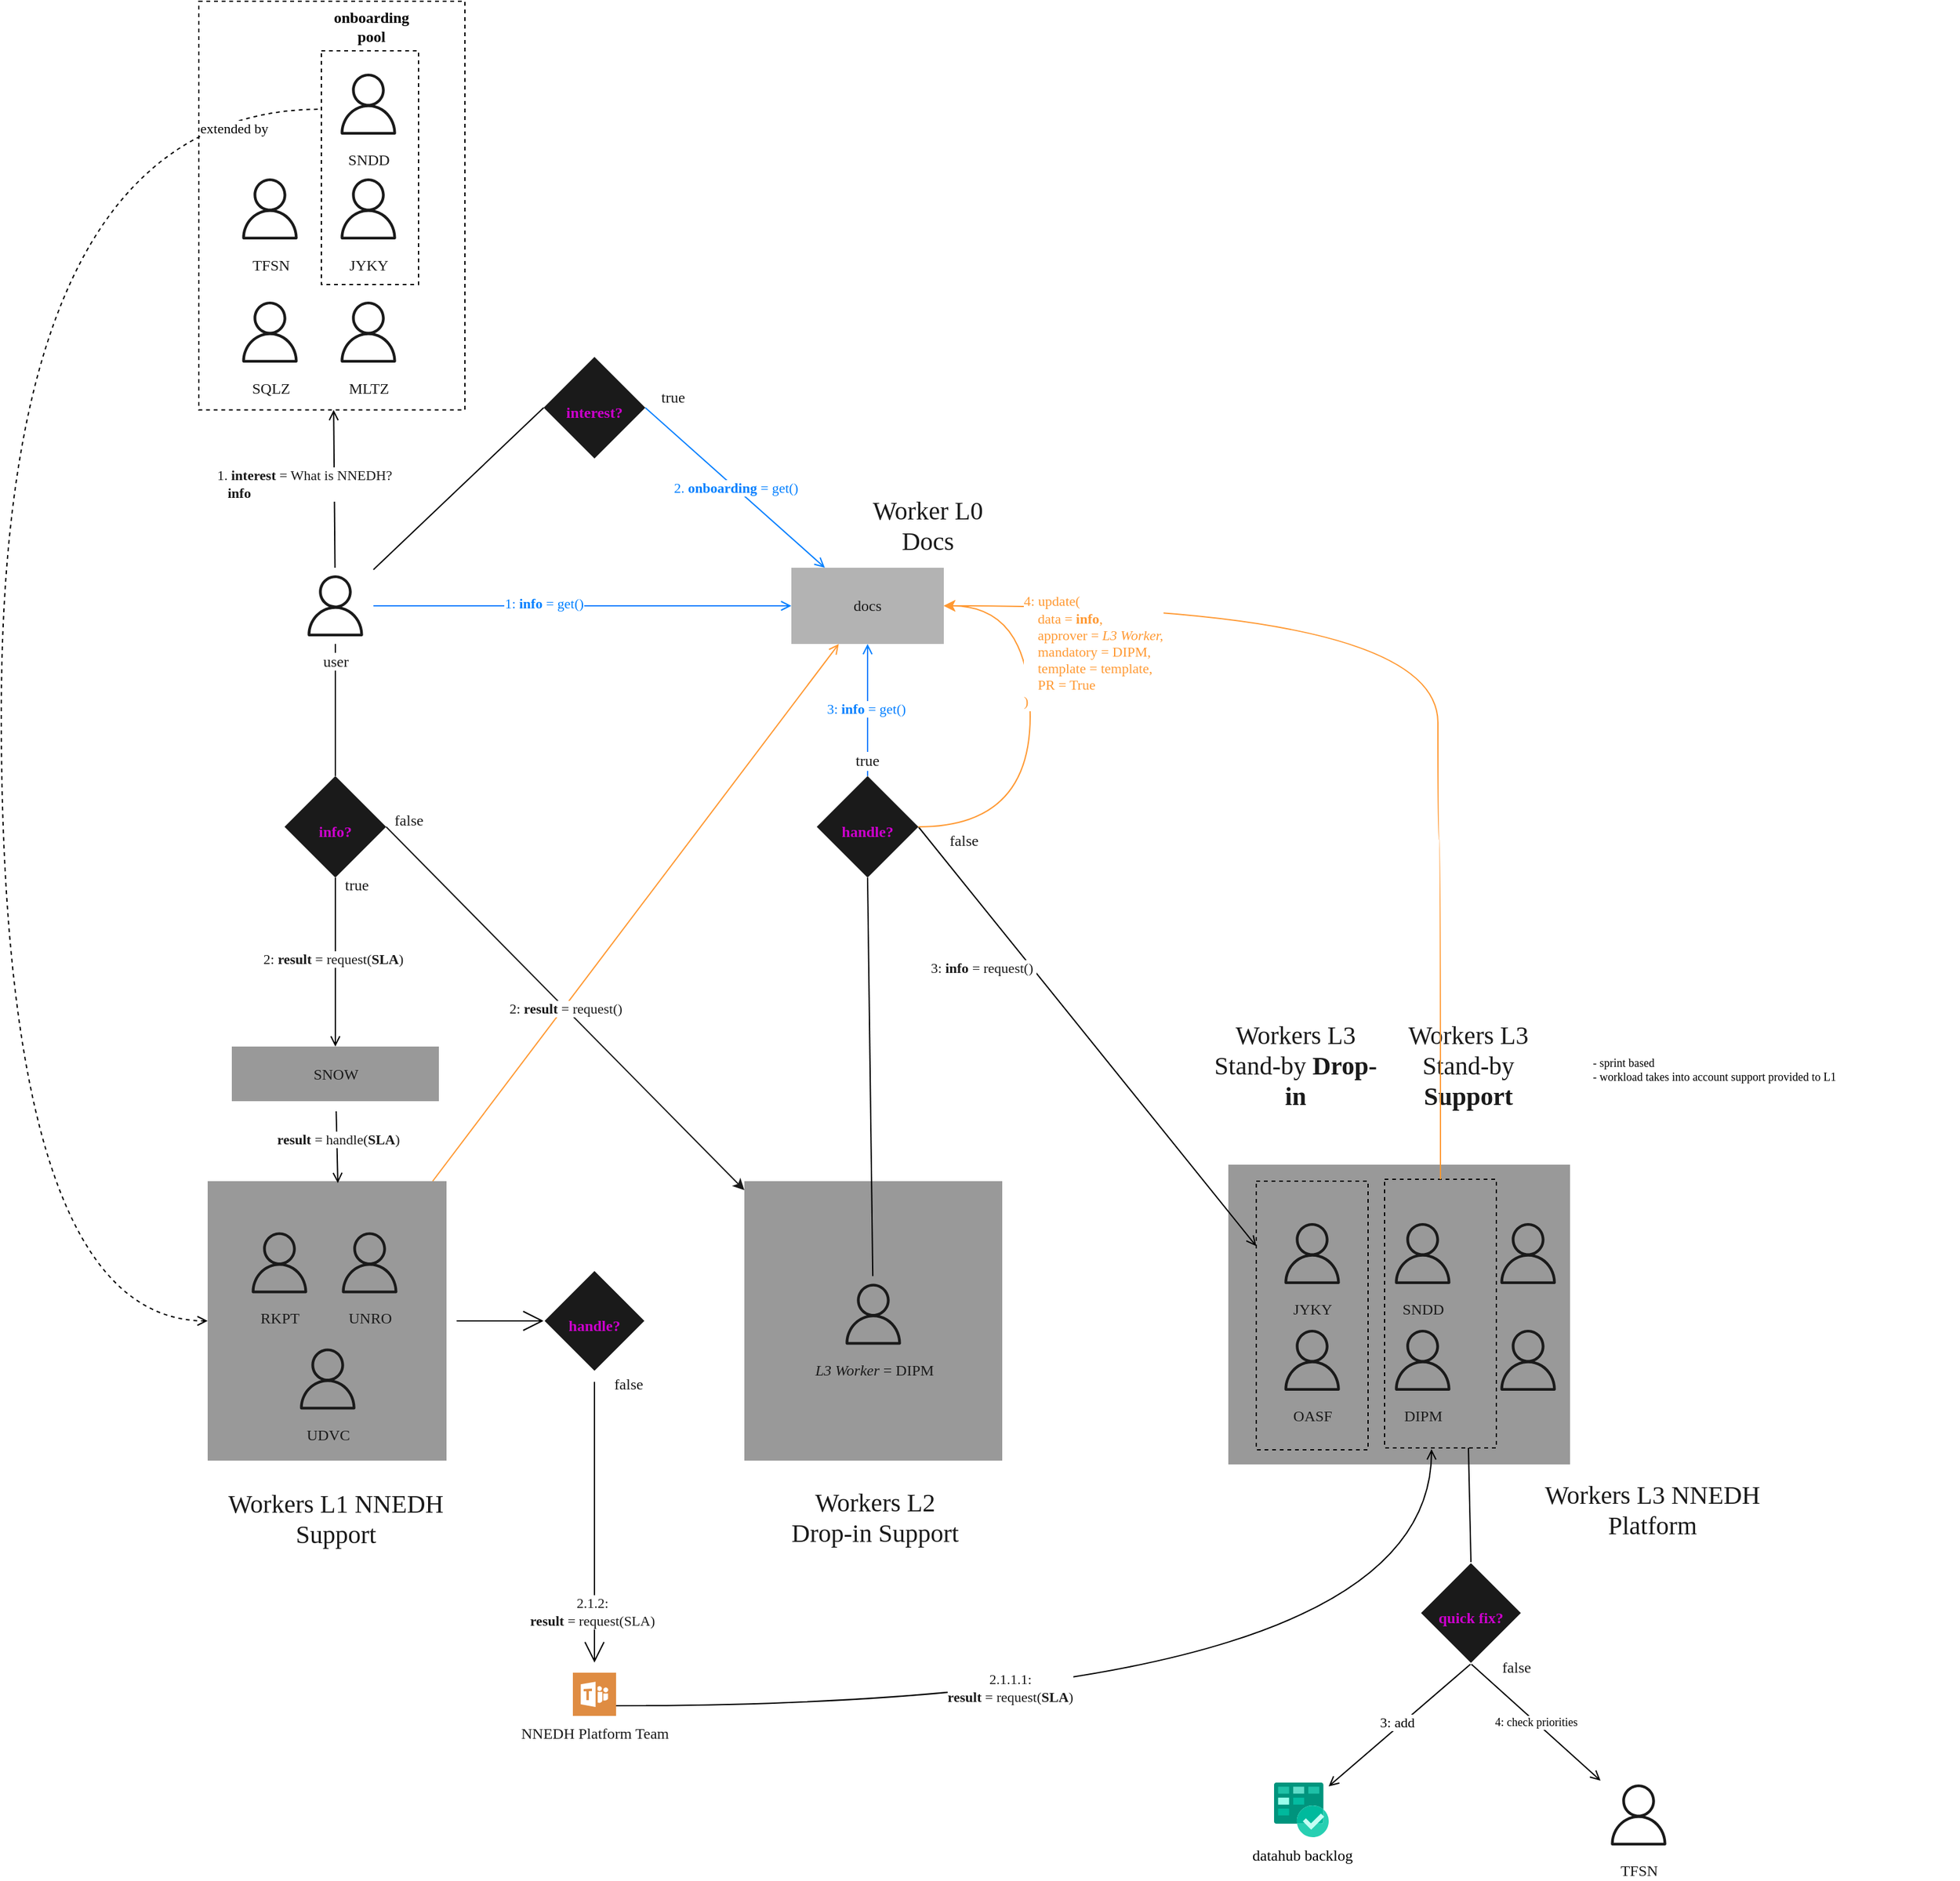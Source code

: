 <mxfile>
    <diagram id="Rd9KSDftF9Zw8lbPBkGI" name="Page-1">
        <mxGraphModel dx="2749" dy="1157" grid="0" gridSize="10" guides="1" tooltips="1" connect="1" arrows="1" fold="1" page="0" pageScale="1" pageWidth="827" pageHeight="1169" background="none" math="0" shadow="0">
            <root>
                <mxCell id="0"/>
                <mxCell id="1" parent="0"/>
                <mxCell id="206" value="" style="rounded=0;whiteSpace=wrap;html=1;fontColor=#1A1A1A;fillColor=none;dashed=1;strokeColor=default;fontFamily=source code pro;labelBackgroundColor=none;" parent="1" vertex="1">
                    <mxGeometry x="-373.5" y="-293" width="209.5" height="321.75" as="geometry"/>
                </mxCell>
                <mxCell id="217" value="" style="rounded=0;whiteSpace=wrap;html=1;fontColor=#1A1A1A;fillColor=none;dashed=1;strokeColor=default;fontFamily=source code pro;labelBackgroundColor=none;" parent="1" vertex="1">
                    <mxGeometry x="-277" y="-254" width="76.5" height="184" as="geometry"/>
                </mxCell>
                <mxCell id="179" style="edgeStyle=none;curved=1;rounded=0;orthogonalLoop=1;jettySize=auto;html=1;entryX=0;entryY=0.5;entryDx=0;entryDy=0;strokeColor=default;endArrow=open;startSize=14;endSize=14;sourcePerimeterSpacing=8;targetPerimeterSpacing=8;fontColor=#1A1A1A;fontFamily=source code pro;labelBackgroundColor=none;" parent="1" source="115" target="178" edge="1">
                    <mxGeometry relative="1" as="geometry"/>
                </mxCell>
                <mxCell id="220" value="extended by" style="edgeStyle=orthogonalEdgeStyle;html=1;fontFamily=source code pro;curved=1;entryX=0;entryY=0.25;entryDx=0;entryDy=0;endArrow=none;endFill=0;startArrow=open;startFill=0;dashed=1;" parent="1" source="115" target="217" edge="1">
                    <mxGeometry x="0.899" y="-15" relative="1" as="geometry">
                        <mxPoint x="-603" y="47" as="targetPoint"/>
                        <Array as="points">
                            <mxPoint x="-529" y="746"/>
                            <mxPoint x="-529" y="-208"/>
                        </Array>
                        <mxPoint as="offset"/>
                    </mxGeometry>
                </mxCell>
                <mxCell id="232" style="edgeStyle=none;html=1;fontFamily=source code pro;fontSize=9;endArrow=open;endFill=0;strokeColor=#FF9933;" edge="1" parent="1" source="115" target="121">
                    <mxGeometry relative="1" as="geometry"/>
                </mxCell>
                <mxCell id="115" value="" style="rounded=0;whiteSpace=wrap;html=1;fontColor=#1A1A1A;fillColor=#999999;fontFamily=source code pro;labelBackgroundColor=none;strokeColor=none;" parent="1" vertex="1">
                    <mxGeometry x="-366.5" y="636" width="188" height="220" as="geometry"/>
                </mxCell>
                <mxCell id="116" value="1: &lt;b&gt;info&lt;/b&gt;&amp;nbsp;= get()" style="edgeStyle=none;html=1;fontColor=#007FFF;strokeColor=#007FFF;labelBackgroundColor=default;fontFamily=source code pro;endArrow=open;endFill=0;" parent="1" source="209" target="121" edge="1">
                    <mxGeometry x="-0.184" y="2" relative="1" as="geometry">
                        <mxPoint as="offset"/>
                        <mxPoint x="-236" y="183" as="sourcePoint"/>
                    </mxGeometry>
                </mxCell>
                <mxCell id="119" value="" style="rounded=0;whiteSpace=wrap;html=1;fontColor=#1A1A1A;fillColor=#999999;fontFamily=source code pro;labelBackgroundColor=none;strokeColor=none;" parent="1" vertex="1">
                    <mxGeometry x="56" y="636" width="203" height="220" as="geometry"/>
                </mxCell>
                <mxCell id="120" value="2: &lt;b&gt;result&lt;/b&gt;&amp;nbsp;=&amp;nbsp;request()" style="edgeStyle=none;html=1;fontColor=#1A1A1A;exitX=1;exitY=0.5;exitDx=0;exitDy=0;strokeColor=#1A1A1A;labelBackgroundColor=default;fontFamily=source code pro;" parent="1" source="161" target="119" edge="1">
                    <mxGeometry x="-0.002" relative="1" as="geometry">
                        <mxPoint x="177" y="409" as="sourcePoint"/>
                        <mxPoint as="offset"/>
                        <mxPoint x="150" y="386" as="targetPoint"/>
                    </mxGeometry>
                </mxCell>
                <mxCell id="121" value="docs" style="rounded=0;whiteSpace=wrap;html=1;fontColor=#1A1A1A;fillColor=#B3B3B3;fontFamily=source code pro;labelBackgroundColor=none;strokeColor=none;" parent="1" vertex="1">
                    <mxGeometry x="93" y="153" width="120" height="60" as="geometry"/>
                </mxCell>
                <mxCell id="130" value="" style="rounded=0;whiteSpace=wrap;html=1;fontColor=#1A1A1A;fillColor=#999999;fontFamily=source code pro;labelBackgroundColor=none;strokeColor=none;" parent="1" vertex="1">
                    <mxGeometry x="437" y="623" width="269" height="236" as="geometry"/>
                </mxCell>
                <mxCell id="131" style="edgeStyle=none;html=1;fontColor=#1A1A1A;endArrow=open;endFill=0;exitX=0.5;exitY=1;exitDx=0;exitDy=0;strokeColor=default;fontFamily=source code pro;labelBackgroundColor=none;" parent="1" source="161" target="175" edge="1">
                    <mxGeometry relative="1" as="geometry">
                        <mxPoint x="545" y="384.688" as="sourcePoint"/>
                        <mxPoint x="805" y="338.646" as="targetPoint"/>
                    </mxGeometry>
                </mxCell>
                <mxCell id="132" value="&lt;div style=&quot;text-align: justify;&quot;&gt;2:&amp;nbsp;&lt;b&gt;result&lt;/b&gt; = request(&lt;b&gt;SLA&lt;/b&gt;)&lt;/div&gt;" style="edgeLabel;html=1;align=center;verticalAlign=middle;resizable=0;points=[];fontColor=#1A1A1A;labelBackgroundColor=default;fontFamily=source code pro;" parent="131" vertex="1" connectable="0">
                    <mxGeometry x="-0.038" y="-2" relative="1" as="geometry">
                        <mxPoint as="offset"/>
                    </mxGeometry>
                </mxCell>
                <mxCell id="134" value="Workers L1 NNEDH Support" style="text;html=1;strokeColor=none;fillColor=none;align=center;verticalAlign=middle;whiteSpace=wrap;rounded=0;fontColor=#1A1A1A;fontSize=20;fontFamily=source code pro;labelBackgroundColor=none;" parent="1" vertex="1">
                    <mxGeometry x="-353.5" y="871" width="175" height="59" as="geometry"/>
                </mxCell>
                <mxCell id="135" value="Workers L2&lt;br&gt;Drop-in Support" style="text;html=1;strokeColor=none;fillColor=none;align=center;verticalAlign=middle;whiteSpace=wrap;rounded=0;fontColor=#1A1A1A;fontSize=20;fontFamily=source code pro;labelBackgroundColor=none;" parent="1" vertex="1">
                    <mxGeometry x="70.5" y="871.5" width="176" height="56" as="geometry"/>
                </mxCell>
                <mxCell id="136" style="edgeStyle=none;html=1;exitX=0.5;exitY=0;exitDx=0;exitDy=0;strokeColor=#007FFF;fontColor=#007FFF;fontFamily=source code pro;labelBackgroundColor=default;endArrow=open;endFill=0;" parent="1" source="165" target="121" edge="1">
                    <mxGeometry relative="1" as="geometry"/>
                </mxCell>
                <mxCell id="137" value="3: &lt;b&gt;info&lt;/b&gt; = get()&lt;b&gt;&amp;nbsp;&lt;/b&gt;" style="edgeLabel;html=1;align=center;verticalAlign=middle;resizable=0;points=[];labelBackgroundColor=default;fontColor=#007FFF;fontFamily=source code pro;" parent="136" vertex="1" connectable="0">
                    <mxGeometry x="0.228" y="-1" relative="1" as="geometry">
                        <mxPoint x="-1" y="11" as="offset"/>
                    </mxGeometry>
                </mxCell>
                <mxCell id="138" style="edgeStyle=none;html=1;exitX=1;exitY=0.5;exitDx=0;exitDy=0;strokeColor=default;fontColor=#1A1A1A;fontFamily=source code pro;labelBackgroundColor=none;endArrow=open;endFill=0;" parent="1" source="165" target="143" edge="1">
                    <mxGeometry relative="1" as="geometry"/>
                </mxCell>
                <mxCell id="139" value="3: &lt;b&gt;info&lt;/b&gt;&amp;nbsp;= request()&lt;b&gt;&amp;nbsp;&lt;/b&gt;" style="edgeLabel;html=1;align=center;verticalAlign=middle;resizable=0;points=[];labelBackgroundColor=default;fontColor=#1A1A1A;fontFamily=source code pro;" parent="138" vertex="1" connectable="0">
                    <mxGeometry x="-0.056" relative="1" as="geometry">
                        <mxPoint x="-75" y="-45" as="offset"/>
                    </mxGeometry>
                </mxCell>
                <mxCell id="166" style="edgeStyle=none;html=1;entryX=0.5;entryY=1;entryDx=0;entryDy=0;fontSize=12;startArrow=none;startFill=0;endArrow=none;endFill=0;strokeColor=default;fontColor=#1A1A1A;fontFamily=source code pro;labelBackgroundColor=none;" parent="1" source="141" target="165" edge="1">
                    <mxGeometry relative="1" as="geometry"/>
                </mxCell>
                <mxCell id="141" value="L3 Worker&lt;span style=&quot;font-style: normal;&quot;&gt;&amp;nbsp;= DIPM&lt;/span&gt;" style="sketch=0;outlineConnect=0;fontColor=#1A1A1A;gradientColor=none;strokeColor=#1A1A1A;fillColor=none;dashed=0;verticalLabelPosition=bottom;verticalAlign=top;align=center;html=1;fontSize=12;fontStyle=2;aspect=fixed;shape=mxgraph.aws4.resourceIcon;resIcon=mxgraph.aws4.user;fontFamily=source code pro;labelBackgroundColor=none;" parent="1" vertex="1">
                    <mxGeometry x="127.5" y="710.75" width="60" height="60" as="geometry"/>
                </mxCell>
                <mxCell id="142" value="RKPT" style="sketch=0;outlineConnect=0;fontColor=#1A1A1A;gradientColor=none;strokeColor=#1A1A1A;fillColor=none;dashed=0;verticalLabelPosition=bottom;verticalAlign=top;align=center;html=1;fontSize=12;fontStyle=0;aspect=fixed;shape=mxgraph.aws4.resourceIcon;resIcon=mxgraph.aws4.user;fontFamily=source code pro;labelBackgroundColor=none;" parent="1" vertex="1">
                    <mxGeometry x="-340" y="670.25" width="60" height="60" as="geometry"/>
                </mxCell>
                <mxCell id="143" value="" style="rounded=0;whiteSpace=wrap;html=1;fontColor=#1A1A1A;fillColor=none;dashed=1;strokeColor=default;fontFamily=source code pro;labelBackgroundColor=none;" parent="1" vertex="1">
                    <mxGeometry x="459" y="636" width="88" height="211.5" as="geometry"/>
                </mxCell>
                <mxCell id="144" value="Workers L3 NNEDH Platform" style="text;html=1;strokeColor=none;fillColor=none;align=center;verticalAlign=middle;whiteSpace=wrap;rounded=0;fontColor=#1A1A1A;fontSize=20;fontFamily=source code pro;labelBackgroundColor=none;" parent="1" vertex="1">
                    <mxGeometry x="685" y="866" width="172" height="55" as="geometry"/>
                </mxCell>
                <mxCell id="145" value="JYKY" style="sketch=0;outlineConnect=0;fontColor=#1A1A1A;gradientColor=none;strokeColor=#1A1A1A;fillColor=none;dashed=0;verticalLabelPosition=bottom;verticalAlign=top;align=center;html=1;fontSize=12;fontStyle=0;aspect=fixed;shape=mxgraph.aws4.resourceIcon;resIcon=mxgraph.aws4.user;fontFamily=source code pro;labelBackgroundColor=none;" parent="1" vertex="1">
                    <mxGeometry x="473" y="663" width="60" height="60" as="geometry"/>
                </mxCell>
                <mxCell id="146" value="OASF" style="sketch=0;outlineConnect=0;fontColor=#1A1A1A;gradientColor=none;strokeColor=#1A1A1A;fillColor=none;dashed=0;verticalLabelPosition=bottom;verticalAlign=top;align=center;html=1;fontSize=12;fontStyle=0;aspect=fixed;shape=mxgraph.aws4.resourceIcon;resIcon=mxgraph.aws4.user;fontFamily=source code pro;labelBackgroundColor=none;" parent="1" vertex="1">
                    <mxGeometry x="473" y="747" width="60" height="60" as="geometry"/>
                </mxCell>
                <mxCell id="147" value="SNDD" style="sketch=0;outlineConnect=0;fontColor=#1A1A1A;gradientColor=none;strokeColor=#1A1A1A;fillColor=none;dashed=0;verticalLabelPosition=bottom;verticalAlign=top;align=center;html=1;fontSize=12;fontStyle=0;aspect=fixed;shape=mxgraph.aws4.resourceIcon;resIcon=mxgraph.aws4.user;fontFamily=source code pro;labelBackgroundColor=none;" parent="1" vertex="1">
                    <mxGeometry x="560" y="663" width="60" height="60" as="geometry"/>
                </mxCell>
                <mxCell id="148" value="Workers L3 Stand-by &lt;b&gt;Drop-in&lt;/b&gt;" style="text;html=1;strokeColor=none;fillColor=none;align=center;verticalAlign=middle;whiteSpace=wrap;rounded=0;fontColor=#1A1A1A;fontSize=20;fontFamily=source code pro;labelBackgroundColor=none;" parent="1" vertex="1">
                    <mxGeometry x="422" y="508" width="136" height="71" as="geometry"/>
                </mxCell>
                <mxCell id="155" value="DIPM" style="sketch=0;outlineConnect=0;fontColor=#1A1A1A;gradientColor=none;strokeColor=#1A1A1A;fillColor=none;dashed=0;verticalLabelPosition=bottom;verticalAlign=top;align=center;html=1;fontSize=12;fontStyle=0;aspect=fixed;shape=mxgraph.aws4.resourceIcon;resIcon=mxgraph.aws4.user;fontFamily=source code pro;labelBackgroundColor=none;" parent="1" vertex="1">
                    <mxGeometry x="560" y="747" width="60" height="60" as="geometry"/>
                </mxCell>
                <mxCell id="157" value="&lt;span style=&quot;font-style: normal;&quot;&gt;UNRO&lt;/span&gt;" style="sketch=0;outlineConnect=0;fontColor=#1A1A1A;gradientColor=none;strokeColor=#1A1A1A;fillColor=none;dashed=0;verticalLabelPosition=bottom;verticalAlign=top;align=center;html=1;fontSize=12;fontStyle=2;aspect=fixed;shape=mxgraph.aws4.resourceIcon;resIcon=mxgraph.aws4.user;fontFamily=source code pro;labelBackgroundColor=none;" parent="1" vertex="1">
                    <mxGeometry x="-269" y="670.25" width="60" height="60" as="geometry"/>
                </mxCell>
                <mxCell id="158" value="&lt;span style=&quot;font-style: normal;&quot;&gt;UDVC&lt;/span&gt;" style="sketch=0;outlineConnect=0;fontColor=#1A1A1A;gradientColor=none;strokeColor=#1A1A1A;fillColor=none;dashed=0;verticalLabelPosition=bottom;verticalAlign=top;align=center;html=1;fontSize=12;fontStyle=2;aspect=fixed;shape=mxgraph.aws4.resourceIcon;resIcon=mxgraph.aws4.user;fontFamily=source code pro;labelBackgroundColor=none;" parent="1" vertex="1">
                    <mxGeometry x="-302" y="761.75" width="60" height="60" as="geometry"/>
                </mxCell>
                <mxCell id="159" value="" style="sketch=0;outlineConnect=0;fontColor=#1A1A1A;gradientColor=none;strokeColor=#1A1A1A;fillColor=none;dashed=0;verticalLabelPosition=bottom;verticalAlign=top;align=center;html=1;fontSize=12;fontStyle=0;aspect=fixed;shape=mxgraph.aws4.resourceIcon;resIcon=mxgraph.aws4.user;fontFamily=source code pro;labelBackgroundColor=none;" parent="1" vertex="1">
                    <mxGeometry x="643" y="663" width="60" height="60" as="geometry"/>
                </mxCell>
                <mxCell id="160" value="" style="sketch=0;outlineConnect=0;fontColor=#1A1A1A;gradientColor=none;strokeColor=#1A1A1A;fillColor=none;dashed=0;verticalLabelPosition=bottom;verticalAlign=top;align=center;html=1;fontSize=12;fontStyle=0;aspect=fixed;shape=mxgraph.aws4.resourceIcon;resIcon=mxgraph.aws4.user;fontFamily=source code pro;labelBackgroundColor=none;" parent="1" vertex="1">
                    <mxGeometry x="643" y="747" width="60" height="60" as="geometry"/>
                </mxCell>
                <mxCell id="162" style="html=1;fontSize=12;startArrow=none;startFill=0;endArrow=none;endFill=0;strokeColor=#1A1A1A;fontColor=#1A1A1A;fontFamily=source code pro;labelBackgroundColor=none;" parent="1" source="161" target="209" edge="1">
                    <mxGeometry relative="1" as="geometry">
                        <mxPoint x="-266" y="213" as="targetPoint"/>
                    </mxGeometry>
                </mxCell>
                <mxCell id="161" value="&lt;font style=&quot;font-size: 12px;&quot;&gt;info?&lt;/font&gt;" style="rhombus;whiteSpace=wrap;html=1;strokeColor=none;fontSize=20;fillColor=#1A1A1A;fontColor=#CC00CC;fontFamily=source code pro;labelBackgroundColor=none;fontStyle=1" parent="1" vertex="1">
                    <mxGeometry x="-306" y="317" width="80" height="80" as="geometry"/>
                </mxCell>
                <mxCell id="163" value="true" style="text;html=1;strokeColor=none;fillColor=none;align=center;verticalAlign=middle;whiteSpace=wrap;rounded=0;fontSize=12;fontColor=#1A1A1A;fontFamily=source code pro;labelBackgroundColor=none;" parent="1" vertex="1">
                    <mxGeometry x="-279" y="388" width="60" height="30" as="geometry"/>
                </mxCell>
                <mxCell id="164" value="false" style="text;html=1;strokeColor=none;fillColor=none;align=center;verticalAlign=middle;whiteSpace=wrap;rounded=0;fontSize=12;fontColor=#1A1A1A;fontFamily=source code pro;labelBackgroundColor=none;" parent="1" vertex="1">
                    <mxGeometry x="-238.5" y="337" width="60" height="30" as="geometry"/>
                </mxCell>
                <mxCell id="165" value="&lt;font style=&quot;font-size: 12px;&quot;&gt;handle?&lt;/font&gt;" style="rhombus;whiteSpace=wrap;html=1;strokeColor=none;fontSize=20;fillColor=#1A1A1A;fontColor=#CC00CC;fontFamily=source code pro;labelBackgroundColor=none;fontStyle=1" parent="1" vertex="1">
                    <mxGeometry x="113" y="317" width="80" height="80" as="geometry"/>
                </mxCell>
                <mxCell id="167" value="true" style="text;html=1;strokeColor=none;fillColor=none;align=center;verticalAlign=middle;whiteSpace=wrap;rounded=0;fontSize=12;fontColor=#1A1A1A;fontFamily=source code pro;labelBackgroundColor=default;" parent="1" vertex="1">
                    <mxGeometry x="123" y="290" width="60" height="30" as="geometry"/>
                </mxCell>
                <mxCell id="168" value="false" style="text;html=1;strokeColor=none;fillColor=none;align=center;verticalAlign=middle;whiteSpace=wrap;rounded=0;fontSize=12;fontColor=#1A1A1A;fontFamily=source code pro;labelBackgroundColor=none;" parent="1" vertex="1">
                    <mxGeometry x="199" y="353" width="60" height="30" as="geometry"/>
                </mxCell>
                <mxCell id="176" style="edgeStyle=none;curved=1;rounded=0;orthogonalLoop=1;jettySize=auto;html=1;endArrow=open;startSize=14;endSize=6;sourcePerimeterSpacing=8;targetPerimeterSpacing=8;strokeColor=default;entryX=0.545;entryY=0.007;entryDx=0;entryDy=0;entryPerimeter=0;fontColor=#1A1A1A;fontFamily=source code pro;labelBackgroundColor=none;endFill=0;" parent="1" source="175" target="115" edge="1">
                    <mxGeometry relative="1" as="geometry">
                        <mxPoint x="-269" y="628" as="targetPoint"/>
                    </mxGeometry>
                </mxCell>
                <mxCell id="190" value="&lt;b&gt;result&lt;/b&gt; = handle(&lt;b&gt;SLA&lt;/b&gt;)" style="edgeLabel;html=1;align=center;verticalAlign=middle;resizable=0;points=[];fontColor=#1A1A1A;labelBackgroundColor=default;fontFamily=source code pro;" parent="176" vertex="1" connectable="0">
                    <mxGeometry x="-0.242" y="1" relative="1" as="geometry">
                        <mxPoint as="offset"/>
                    </mxGeometry>
                </mxCell>
                <mxCell id="175" value="SNOW" style="rounded=0;whiteSpace=wrap;html=1;fontColor=#1A1A1A;fillColor=#999999;fontFamily=source code pro;labelBackgroundColor=none;strokeColor=none;" parent="1" vertex="1">
                    <mxGeometry x="-347.5" y="530" width="163" height="43" as="geometry"/>
                </mxCell>
                <mxCell id="180" value="2.1.2:&lt;br&gt;&lt;b style=&quot;border-color: var(--border-color);&quot;&gt;result&lt;/b&gt;&amp;nbsp;=&amp;nbsp;request(SLA)" style="rounded=0;orthogonalLoop=1;jettySize=auto;html=1;strokeColor=default;endArrow=open;startSize=14;endSize=14;sourcePerimeterSpacing=8;targetPerimeterSpacing=8;labelBackgroundColor=default;fontColor=#1A1A1A;fontFamily=source code pro;" parent="1" source="178" target="189" edge="1">
                    <mxGeometry x="0.636" y="-2" relative="1" as="geometry">
                        <mxPoint x="-62" y="857.0" as="targetPoint"/>
                        <mxPoint as="offset"/>
                    </mxGeometry>
                </mxCell>
                <mxCell id="178" value="&lt;font style=&quot;font-size: 12px;&quot;&gt;handle?&lt;/font&gt;" style="rhombus;whiteSpace=wrap;html=1;strokeColor=#FFFFFF;fontSize=20;fillColor=#1A1A1A;fontColor=#CC00CC;fontFamily=source code pro;labelBackgroundColor=none;fontStyle=1" parent="1" vertex="1">
                    <mxGeometry x="-102" y="706" width="80" height="80" as="geometry"/>
                </mxCell>
                <mxCell id="183" value="false" style="text;html=1;strokeColor=none;fillColor=none;align=center;verticalAlign=middle;whiteSpace=wrap;rounded=0;fontSize=12;fontColor=#1A1A1A;fontFamily=source code pro;labelBackgroundColor=none;" parent="1" vertex="1">
                    <mxGeometry x="-65" y="781" width="60" height="30" as="geometry"/>
                </mxCell>
                <mxCell id="195" style="edgeStyle=orthogonalEdgeStyle;html=1;entryX=0.42;entryY=1.005;entryDx=0;entryDy=0;entryPerimeter=0;strokeColor=default;fontColor=#1A1A1A;endArrow=open;endFill=0;fontFamily=source code pro;labelBackgroundColor=none;curved=1;" parent="1" source="189" target="193" edge="1">
                    <mxGeometry relative="1" as="geometry">
                        <Array as="points">
                            <mxPoint x="597" y="1049"/>
                        </Array>
                    </mxGeometry>
                </mxCell>
                <mxCell id="196" value="&lt;span style=&quot;&quot;&gt;2.1.1.1:&lt;br&gt;&lt;/span&gt;&lt;b style=&quot;border-color: var(--border-color);&quot;&gt;result&lt;/b&gt;&amp;nbsp;=&amp;nbsp;&lt;span style=&quot;&quot;&gt;request(&lt;b&gt;SLA&lt;/b&gt;)&lt;/span&gt;" style="edgeLabel;html=1;align=center;verticalAlign=middle;resizable=0;points=[];fontColor=#1A1A1A;fontStyle=0;fontFamily=source code pro;labelBackgroundColor=default;" parent="195" vertex="1" connectable="0">
                    <mxGeometry x="-0.218" relative="1" as="geometry">
                        <mxPoint x="-20" y="-14" as="offset"/>
                    </mxGeometry>
                </mxCell>
                <mxCell id="193" value="" style="rounded=0;whiteSpace=wrap;html=1;fontColor=#1A1A1A;fillColor=none;dashed=1;strokeColor=default;fontFamily=source code pro;labelBackgroundColor=none;" parent="1" vertex="1">
                    <mxGeometry x="560" y="634.5" width="88" height="211.5" as="geometry"/>
                </mxCell>
                <mxCell id="194" value="Workers L3 Stand-by &lt;b&gt;Support&lt;/b&gt;" style="text;html=1;strokeColor=none;fillColor=none;align=center;verticalAlign=middle;whiteSpace=wrap;rounded=0;fontColor=#1A1A1A;fontSize=20;fontFamily=source code pro;labelBackgroundColor=none;" parent="1" vertex="1">
                    <mxGeometry x="558" y="508" width="136" height="71" as="geometry"/>
                </mxCell>
                <mxCell id="200" value="Worker L0&lt;br&gt;Docs" style="text;html=1;strokeColor=none;fillColor=none;align=center;verticalAlign=middle;whiteSpace=wrap;rounded=0;fontColor=#1A1A1A;fontSize=20;fontFamily=source code pro;labelBackgroundColor=none;" parent="1" vertex="1">
                    <mxGeometry x="113" y="89" width="175" height="59" as="geometry"/>
                </mxCell>
                <mxCell id="204" value="TFSN" style="sketch=0;outlineConnect=0;fontColor=#1A1A1A;gradientColor=none;strokeColor=#1A1A1A;fillColor=none;dashed=0;verticalLabelPosition=bottom;verticalAlign=top;align=center;html=1;fontSize=12;fontStyle=0;aspect=fixed;shape=mxgraph.aws4.resourceIcon;resIcon=mxgraph.aws4.user;fontFamily=source code pro;labelBackgroundColor=none;" parent="1" vertex="1">
                    <mxGeometry x="-347.5" y="-159.5" width="60" height="60" as="geometry"/>
                </mxCell>
                <mxCell id="205" value="JYKY" style="sketch=0;outlineConnect=0;fontColor=#1A1A1A;gradientColor=none;strokeColor=#1A1A1A;fillColor=none;dashed=0;verticalLabelPosition=bottom;verticalAlign=top;align=center;html=1;fontSize=12;fontStyle=0;aspect=fixed;shape=mxgraph.aws4.resourceIcon;resIcon=mxgraph.aws4.user;fontFamily=source code pro;labelBackgroundColor=none;" parent="1" vertex="1">
                    <mxGeometry x="-270" y="-159.5" width="60" height="60" as="geometry"/>
                </mxCell>
                <mxCell id="207" value="SQLZ" style="sketch=0;outlineConnect=0;fontColor=#1A1A1A;gradientColor=none;strokeColor=#1A1A1A;fillColor=none;dashed=0;verticalLabelPosition=bottom;verticalAlign=top;align=center;html=1;fontSize=12;fontStyle=0;aspect=fixed;shape=mxgraph.aws4.resourceIcon;resIcon=mxgraph.aws4.user;fontFamily=source code pro;labelBackgroundColor=none;" parent="1" vertex="1">
                    <mxGeometry x="-347.5" y="-62.5" width="60" height="60" as="geometry"/>
                </mxCell>
                <mxCell id="208" value="MLTZ" style="sketch=0;outlineConnect=0;fontColor=#1A1A1A;gradientColor=none;strokeColor=#1A1A1A;fillColor=none;dashed=0;verticalLabelPosition=bottom;verticalAlign=top;align=center;html=1;fontSize=12;fontStyle=0;aspect=fixed;shape=mxgraph.aws4.resourceIcon;resIcon=mxgraph.aws4.user;fontFamily=source code pro;labelBackgroundColor=none;" parent="1" vertex="1">
                    <mxGeometry x="-270" y="-62.5" width="60" height="60" as="geometry"/>
                </mxCell>
                <mxCell id="210" value="1. &lt;b&gt;interest&lt;/b&gt;&amp;nbsp;= What is NNEDH?&lt;br&gt;&amp;nbsp; &amp;nbsp;&lt;b&gt;info&lt;/b&gt;" style="html=1;labelBackgroundColor=default;strokeColor=default;fontFamily=source code pro;fontColor=#1A1A1A;endArrow=open;endFill=0;align=left;" parent="1" source="209" target="206" edge="1">
                    <mxGeometry x="0.076" y="94" relative="1" as="geometry">
                        <mxPoint as="offset"/>
                    </mxGeometry>
                </mxCell>
                <mxCell id="212" style="html=1;labelBackgroundColor=default;strokeColor=default;fontFamily=source code pro;fontColor=#1A1A1A;endArrow=none;endFill=0;entryX=0;entryY=0.5;entryDx=0;entryDy=0;" parent="1" source="209" target="211" edge="1">
                    <mxGeometry relative="1" as="geometry"/>
                </mxCell>
                <mxCell id="209" value="user" style="sketch=0;outlineConnect=0;fontColor=#1A1A1A;gradientColor=none;strokeColor=#1A1A1A;fillColor=none;dashed=0;verticalLabelPosition=bottom;verticalAlign=top;align=center;html=1;fontSize=12;fontStyle=0;aspect=fixed;shape=mxgraph.aws4.resourceIcon;resIcon=mxgraph.aws4.user;fontFamily=source code pro;labelBackgroundColor=default;" parent="1" vertex="1">
                    <mxGeometry x="-296" y="153" width="60" height="60" as="geometry"/>
                </mxCell>
                <mxCell id="216" value="2. &lt;b&gt;onboarding&lt;/b&gt;&amp;nbsp;= get()" style="edgeStyle=none;html=1;labelBackgroundColor=default;strokeColor=#007FFF;fontFamily=source code pro;fontColor=#007FFF;endArrow=open;endFill=0;exitX=1;exitY=0.5;exitDx=0;exitDy=0;" parent="1" source="211" target="121" edge="1">
                    <mxGeometry x="0.0" relative="1" as="geometry">
                        <mxPoint as="offset"/>
                    </mxGeometry>
                </mxCell>
                <mxCell id="211" value="&lt;font style=&quot;font-size: 12px;&quot;&gt;interest?&lt;/font&gt;" style="rhombus;whiteSpace=wrap;html=1;strokeColor=none;fontSize=20;fillColor=#1A1A1A;fontColor=#CC00CC;fontFamily=source code pro;labelBackgroundColor=none;fontStyle=1" parent="1" vertex="1">
                    <mxGeometry x="-102" y="-13" width="80" height="80" as="geometry"/>
                </mxCell>
                <mxCell id="215" value="true" style="text;html=1;strokeColor=none;fillColor=none;align=center;verticalAlign=middle;whiteSpace=wrap;rounded=0;labelBackgroundColor=default;fontFamily=source code pro;fontColor=#1A1A1A;" parent="1" vertex="1">
                    <mxGeometry x="-30" y="4" width="60" height="30" as="geometry"/>
                </mxCell>
                <mxCell id="218" value="SNDD" style="sketch=0;outlineConnect=0;fontColor=#1A1A1A;gradientColor=none;strokeColor=#1A1A1A;fillColor=none;dashed=0;verticalLabelPosition=bottom;verticalAlign=top;align=center;html=1;fontSize=12;fontStyle=0;aspect=fixed;shape=mxgraph.aws4.resourceIcon;resIcon=mxgraph.aws4.user;fontFamily=source code pro;labelBackgroundColor=none;" parent="1" vertex="1">
                    <mxGeometry x="-270" y="-242" width="60" height="60" as="geometry"/>
                </mxCell>
                <mxCell id="219" value="onboarding&lt;br&gt;pool" style="text;html=1;strokeColor=none;fillColor=none;align=center;verticalAlign=middle;whiteSpace=wrap;rounded=0;fontFamily=source code pro;fontStyle=1" parent="1" vertex="1">
                    <mxGeometry x="-277" y="-288" width="79" height="30" as="geometry"/>
                </mxCell>
                <mxCell id="189" value="NNEDH Platform Team" style="sketch=0;pointerEvents=1;shadow=0;dashed=0;html=1;strokeColor=none;fillColor=#DF8C42;labelPosition=center;verticalLabelPosition=bottom;verticalAlign=top;align=center;outlineConnect=0;shape=mxgraph.veeam2.microsoft_teams;fontColor=#1A1A1A;fontFamily=source code pro;labelBackgroundColor=default;" parent="1" vertex="1">
                    <mxGeometry x="-79" y="1023" width="34" height="34" as="geometry"/>
                </mxCell>
                <mxCell id="221" value="datahub backlog" style="sketch=0;aspect=fixed;html=1;points=[];align=center;image;fontSize=12;image=img/lib/mscae/Azure_Boards.svg;labelBackgroundColor=default;fontFamily=source code pro;" parent="1" vertex="1">
                    <mxGeometry x="473" y="1109.5" width="43" height="43" as="geometry"/>
                </mxCell>
                <mxCell id="223" value="- sprint based&lt;br style=&quot;font-size: 9px;&quot;&gt;- workload takes into account support provided to L1" style="text;html=1;strokeColor=none;fillColor=none;align=left;verticalAlign=middle;whiteSpace=wrap;rounded=0;fontFamily=source code pro;fontSize=9;" vertex="1" parent="1">
                    <mxGeometry x="722" y="521" width="290" height="53" as="geometry"/>
                </mxCell>
                <mxCell id="222" value="3: add&amp;nbsp;" style="html=1;fontFamily=source code pro;startArrow=none;startFill=0;endArrow=open;endFill=0;exitX=0.5;exitY=1;exitDx=0;exitDy=0;" parent="1" source="226" target="221" edge="1">
                    <mxGeometry x="-0.012" y="-2" relative="1" as="geometry">
                        <mxPoint x="-234" y="1042" as="sourcePoint"/>
                        <mxPoint as="offset"/>
                    </mxGeometry>
                </mxCell>
                <mxCell id="230" value="4: check priorities" style="edgeStyle=none;html=1;fontFamily=source code pro;fontSize=9;endArrow=open;endFill=0;exitX=0.5;exitY=1;exitDx=0;exitDy=0;" edge="1" parent="1" source="226" target="229">
                    <mxGeometry relative="1" as="geometry"/>
                </mxCell>
                <mxCell id="226" value="&lt;font style=&quot;font-size: 12px;&quot;&gt;quick fix?&lt;/font&gt;" style="rhombus;whiteSpace=wrap;html=1;strokeColor=#FFFFFF;fontSize=20;fillColor=#1A1A1A;fontColor=#CC00CC;fontFamily=source code pro;labelBackgroundColor=none;fontStyle=1" vertex="1" parent="1">
                    <mxGeometry x="588" y="936" width="80" height="80" as="geometry"/>
                </mxCell>
                <mxCell id="227" value="false" style="text;html=1;strokeColor=none;fillColor=none;align=center;verticalAlign=middle;whiteSpace=wrap;rounded=0;fontSize=12;fontColor=#1A1A1A;fontFamily=source code pro;labelBackgroundColor=none;" vertex="1" parent="1">
                    <mxGeometry x="634" y="1004" width="60" height="30" as="geometry"/>
                </mxCell>
                <mxCell id="228" value="" style="html=1;fontFamily=source code pro;startArrow=none;startFill=0;endArrow=none;endFill=0;exitX=0.75;exitY=1;exitDx=0;exitDy=0;entryX=0.5;entryY=0;entryDx=0;entryDy=0;" edge="1" parent="1" source="193" target="226">
                    <mxGeometry x="-0.012" y="-2" relative="1" as="geometry">
                        <mxPoint x="625" y="1029" as="sourcePoint"/>
                        <mxPoint as="offset"/>
                        <mxPoint x="625" y="1114" as="targetPoint"/>
                    </mxGeometry>
                </mxCell>
                <mxCell id="229" value="TFSN" style="sketch=0;outlineConnect=0;fontColor=#1A1A1A;gradientColor=none;strokeColor=#1A1A1A;fillColor=none;dashed=0;verticalLabelPosition=bottom;verticalAlign=top;align=center;html=1;fontSize=12;fontStyle=0;aspect=fixed;shape=mxgraph.aws4.resourceIcon;resIcon=mxgraph.aws4.user;fontFamily=source code pro;labelBackgroundColor=none;" vertex="1" parent="1">
                    <mxGeometry x="730" y="1105" width="60" height="60" as="geometry"/>
                </mxCell>
                <mxCell id="231" value="" style="edgeStyle=orthogonalEdgeStyle;html=1;align=left;strokeColor=#FF9933;labelBackgroundColor=default;fontColor=#1A1A1A;fontFamily=source code pro;curved=1;exitX=0.5;exitY=0;exitDx=0;exitDy=0;entryX=1;entryY=0.5;entryDx=0;entryDy=0;" edge="1" parent="1" source="193" target="121">
                    <mxGeometry x="0.411" y="17" relative="1" as="geometry">
                        <mxPoint x="223" y="193" as="targetPoint"/>
                        <mxPoint as="offset"/>
                        <Array as="points">
                            <mxPoint x="604" y="367"/>
                            <mxPoint x="602" y="367"/>
                            <mxPoint x="602" y="183"/>
                        </Array>
                        <mxPoint x="550" y="480" as="sourcePoint"/>
                    </mxGeometry>
                </mxCell>
                <mxCell id="140" value="4: update(&lt;br&gt;&lt;span style=&quot;&quot;&gt;&amp;nbsp; &amp;nbsp; data = &lt;/span&gt;&lt;b style=&quot;&quot;&gt;info&lt;/b&gt;&lt;span style=&quot;&quot;&gt;,&lt;br&gt;&lt;/span&gt;&amp;nbsp; &amp;nbsp; approver =&amp;nbsp;&lt;i&gt;L3 Worker&lt;/i&gt;&lt;i&gt;,&lt;br&gt;&amp;nbsp; &amp;nbsp;&amp;nbsp;&lt;/i&gt;mandatory = DIPM,&lt;br&gt;&amp;nbsp; &amp;nbsp; template = template,&lt;br&gt;&amp;nbsp; &amp;nbsp; PR = True&lt;br&gt;)" style="edgeStyle=orthogonalEdgeStyle;html=1;align=left;exitX=1;exitY=0.5;exitDx=0;exitDy=0;strokeColor=#FF9933;labelBackgroundColor=default;fontColor=#FF9933;fontFamily=source code pro;curved=1;" parent="1" source="165" target="121" edge="1">
                    <mxGeometry x="0.37" y="7" relative="1" as="geometry">
                        <mxPoint x="445" y="446" as="targetPoint"/>
                        <mxPoint as="offset"/>
                        <Array as="points">
                            <mxPoint x="281" y="357"/>
                            <mxPoint x="281" y="183"/>
                        </Array>
                    </mxGeometry>
                </mxCell>
            </root>
        </mxGraphModel>
    </diagram>
</mxfile>